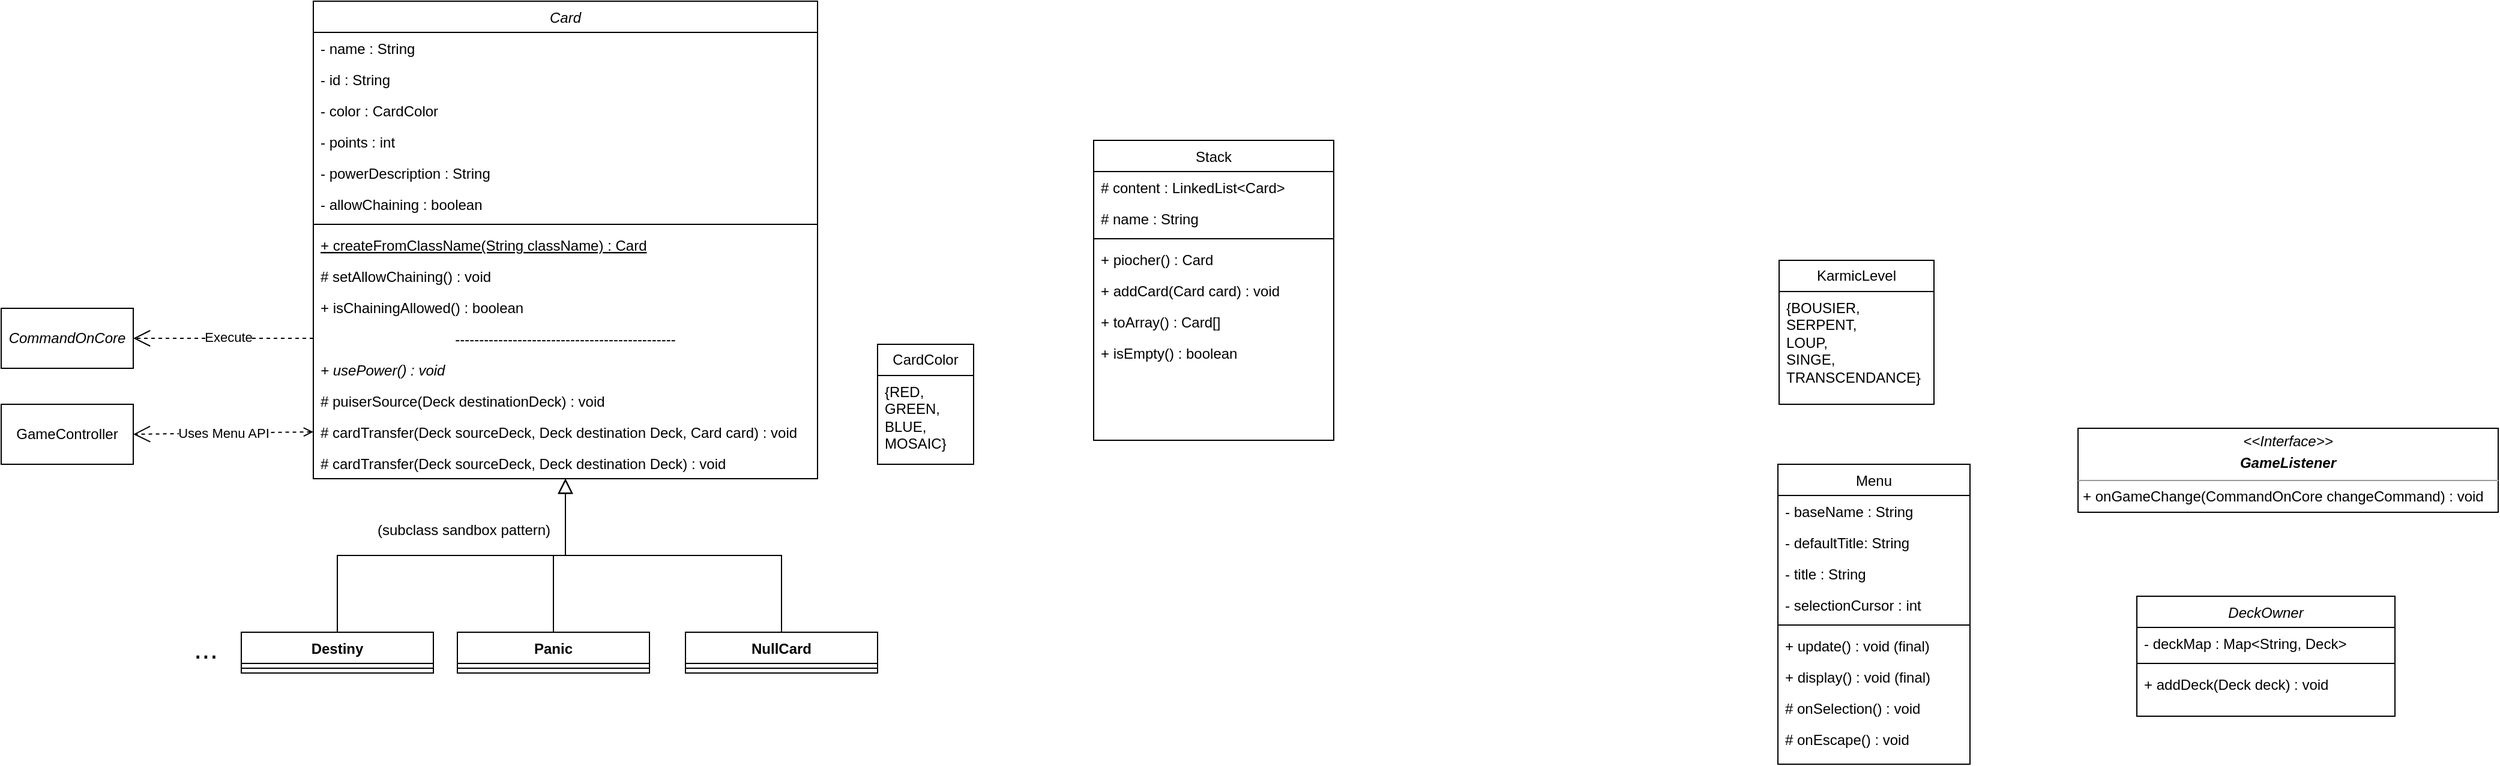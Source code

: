<mxfile version="22.1.21" type="github">
  <diagram id="C5RBs43oDa-KdzZeNtuy" name="Page-1">
    <mxGraphModel dx="989" dy="514" grid="1" gridSize="10" guides="1" tooltips="1" connect="1" arrows="1" fold="1" page="1" pageScale="1" pageWidth="827" pageHeight="1169" math="0" shadow="0">
      <root>
        <mxCell id="WIyWlLk6GJQsqaUBKTNV-0" />
        <mxCell id="WIyWlLk6GJQsqaUBKTNV-1" parent="WIyWlLk6GJQsqaUBKTNV-0" />
        <mxCell id="ZWqAunlyHG688bj_NlrF-0" value="KarmicLevel" style="swimlane;fontStyle=0;childLayout=stackLayout;horizontal=1;startSize=26;fillColor=none;horizontalStack=0;resizeParent=1;resizeParentMax=0;resizeLast=0;collapsible=1;marginBottom=0;whiteSpace=wrap;html=1;" vertex="1" parent="WIyWlLk6GJQsqaUBKTNV-1">
          <mxGeometry x="1691" y="310" width="129" height="120" as="geometry">
            <mxRectangle x="1484" y="360" width="130" height="30" as="alternateBounds" />
          </mxGeometry>
        </mxCell>
        <mxCell id="ZWqAunlyHG688bj_NlrF-1" value="{BOUSIER, SERPENT, &lt;br&gt;LOUP, &lt;br&gt;SINGE, TRANSCENDANCE}" style="text;strokeColor=none;fillColor=none;align=left;verticalAlign=top;spacingLeft=4;spacingRight=4;overflow=hidden;rotatable=0;points=[[0,0.5],[1,0.5]];portConstraint=eastwest;whiteSpace=wrap;html=1;" vertex="1" parent="ZWqAunlyHG688bj_NlrF-0">
          <mxGeometry y="26" width="129" height="94" as="geometry" />
        </mxCell>
        <mxCell id="ZWqAunlyHG688bj_NlrF-13" value="Menu" style="swimlane;fontStyle=0;align=center;verticalAlign=top;childLayout=stackLayout;horizontal=1;startSize=26;horizontalStack=0;resizeParent=1;resizeLast=0;collapsible=1;marginBottom=0;rounded=0;shadow=0;strokeWidth=1;" vertex="1" parent="WIyWlLk6GJQsqaUBKTNV-1">
          <mxGeometry x="1690" y="480" width="160" height="250" as="geometry">
            <mxRectangle x="130" y="380" width="160" height="26" as="alternateBounds" />
          </mxGeometry>
        </mxCell>
        <mxCell id="ZWqAunlyHG688bj_NlrF-14" value="- baseName : String" style="text;align=left;verticalAlign=top;spacingLeft=4;spacingRight=4;overflow=hidden;rotatable=0;points=[[0,0.5],[1,0.5]];portConstraint=eastwest;" vertex="1" parent="ZWqAunlyHG688bj_NlrF-13">
          <mxGeometry y="26" width="160" height="26" as="geometry" />
        </mxCell>
        <mxCell id="ZWqAunlyHG688bj_NlrF-15" value="- defaultTitle: String" style="text;align=left;verticalAlign=top;spacingLeft=4;spacingRight=4;overflow=hidden;rotatable=0;points=[[0,0.5],[1,0.5]];portConstraint=eastwest;" vertex="1" parent="ZWqAunlyHG688bj_NlrF-13">
          <mxGeometry y="52" width="160" height="26" as="geometry" />
        </mxCell>
        <mxCell id="ZWqAunlyHG688bj_NlrF-16" value="- title : String" style="text;align=left;verticalAlign=top;spacingLeft=4;spacingRight=4;overflow=hidden;rotatable=0;points=[[0,0.5],[1,0.5]];portConstraint=eastwest;" vertex="1" parent="ZWqAunlyHG688bj_NlrF-13">
          <mxGeometry y="78" width="160" height="26" as="geometry" />
        </mxCell>
        <mxCell id="ZWqAunlyHG688bj_NlrF-17" value="- selectionCursor : int" style="text;align=left;verticalAlign=top;spacingLeft=4;spacingRight=4;overflow=hidden;rotatable=0;points=[[0,0.5],[1,0.5]];portConstraint=eastwest;" vertex="1" parent="ZWqAunlyHG688bj_NlrF-13">
          <mxGeometry y="104" width="160" height="26" as="geometry" />
        </mxCell>
        <mxCell id="ZWqAunlyHG688bj_NlrF-18" value="" style="line;html=1;strokeWidth=1;align=left;verticalAlign=middle;spacingTop=-1;spacingLeft=3;spacingRight=3;rotatable=0;labelPosition=right;points=[];portConstraint=eastwest;" vertex="1" parent="ZWqAunlyHG688bj_NlrF-13">
          <mxGeometry y="130" width="160" height="8" as="geometry" />
        </mxCell>
        <mxCell id="ZWqAunlyHG688bj_NlrF-19" value="+ update() : void (final)" style="text;align=left;verticalAlign=top;spacingLeft=4;spacingRight=4;overflow=hidden;rotatable=0;points=[[0,0.5],[1,0.5]];portConstraint=eastwest;fontStyle=0" vertex="1" parent="ZWqAunlyHG688bj_NlrF-13">
          <mxGeometry y="138" width="160" height="26" as="geometry" />
        </mxCell>
        <mxCell id="ZWqAunlyHG688bj_NlrF-20" value="+ display() : void (final)" style="text;align=left;verticalAlign=top;spacingLeft=4;spacingRight=4;overflow=hidden;rotatable=0;points=[[0,0.5],[1,0.5]];portConstraint=eastwest;fontStyle=0" vertex="1" parent="ZWqAunlyHG688bj_NlrF-13">
          <mxGeometry y="164" width="160" height="26" as="geometry" />
        </mxCell>
        <mxCell id="ZWqAunlyHG688bj_NlrF-21" value="# onSelection() : void " style="text;align=left;verticalAlign=top;spacingLeft=4;spacingRight=4;overflow=hidden;rotatable=0;points=[[0,0.5],[1,0.5]];portConstraint=eastwest;fontStyle=0" vertex="1" parent="ZWqAunlyHG688bj_NlrF-13">
          <mxGeometry y="190" width="160" height="26" as="geometry" />
        </mxCell>
        <mxCell id="ZWqAunlyHG688bj_NlrF-22" value="# onEscape() : void " style="text;align=left;verticalAlign=top;spacingLeft=4;spacingRight=4;overflow=hidden;rotatable=0;points=[[0,0.5],[1,0.5]];portConstraint=eastwest;fontStyle=0" vertex="1" parent="ZWqAunlyHG688bj_NlrF-13">
          <mxGeometry y="216" width="160" height="24" as="geometry" />
        </mxCell>
        <mxCell id="ZWqAunlyHG688bj_NlrF-23" value="&lt;p style=&quot;margin:0px;margin-top:4px;text-align:center;&quot;&gt;&lt;i&gt;&amp;lt;&amp;lt;Interface&amp;gt;&amp;gt;&lt;/i&gt;&lt;br&gt;&lt;/p&gt;&lt;p style=&quot;margin:0px;margin-top:4px;text-align:center;&quot;&gt;&lt;i&gt;&lt;b&gt;GameListener&lt;/b&gt;&lt;/i&gt;&lt;/p&gt;&lt;hr size=&quot;1&quot;&gt;&lt;p style=&quot;margin:0px;margin-left:4px;&quot;&gt;+ onGameChange(CommandOnCore changeCommand) : void&lt;/p&gt;" style="verticalAlign=top;align=left;overflow=fill;fontSize=12;fontFamily=Helvetica;html=1;whiteSpace=wrap;" vertex="1" parent="WIyWlLk6GJQsqaUBKTNV-1">
          <mxGeometry x="1940" y="450" width="350" height="70" as="geometry" />
        </mxCell>
        <mxCell id="ZWqAunlyHG688bj_NlrF-24" value="DeckOwner" style="swimlane;fontStyle=2;align=center;verticalAlign=top;childLayout=stackLayout;horizontal=1;startSize=26;horizontalStack=0;resizeParent=1;resizeLast=0;collapsible=1;marginBottom=0;rounded=0;shadow=0;strokeWidth=1;" vertex="1" parent="WIyWlLk6GJQsqaUBKTNV-1">
          <mxGeometry x="1989" y="590" width="215" height="100" as="geometry">
            <mxRectangle x="860" y="770" width="160" height="26" as="alternateBounds" />
          </mxGeometry>
        </mxCell>
        <mxCell id="ZWqAunlyHG688bj_NlrF-25" value="- deckMap : Map&lt;String, Deck&gt;" style="text;align=left;verticalAlign=top;spacingLeft=4;spacingRight=4;overflow=hidden;rotatable=0;points=[[0,0.5],[1,0.5]];portConstraint=eastwest;" vertex="1" parent="ZWqAunlyHG688bj_NlrF-24">
          <mxGeometry y="26" width="215" height="26" as="geometry" />
        </mxCell>
        <mxCell id="ZWqAunlyHG688bj_NlrF-28" value="" style="line;html=1;strokeWidth=1;align=left;verticalAlign=middle;spacingTop=-1;spacingLeft=3;spacingRight=3;rotatable=0;labelPosition=right;points=[];portConstraint=eastwest;" vertex="1" parent="ZWqAunlyHG688bj_NlrF-24">
          <mxGeometry y="52" width="215" height="8" as="geometry" />
        </mxCell>
        <mxCell id="ZWqAunlyHG688bj_NlrF-30" value="+ addDeck(Deck deck) : void" style="text;align=left;verticalAlign=top;spacingLeft=4;spacingRight=4;overflow=hidden;rotatable=0;points=[[0,0.5],[1,0.5]];portConstraint=eastwest;rounded=0;shadow=0;html=0;" vertex="1" parent="ZWqAunlyHG688bj_NlrF-24">
          <mxGeometry y="60" width="215" height="26" as="geometry" />
        </mxCell>
        <mxCell id="ZWqAunlyHG688bj_NlrF-32" value="CardColor" style="swimlane;fontStyle=0;childLayout=stackLayout;horizontal=1;startSize=26;fillColor=none;horizontalStack=0;resizeParent=1;resizeParentMax=0;resizeLast=0;collapsible=1;marginBottom=0;whiteSpace=wrap;html=1;" vertex="1" parent="WIyWlLk6GJQsqaUBKTNV-1">
          <mxGeometry x="940" y="380" width="80" height="100" as="geometry">
            <mxRectangle x="1484" y="360" width="130" height="30" as="alternateBounds" />
          </mxGeometry>
        </mxCell>
        <mxCell id="ZWqAunlyHG688bj_NlrF-33" value="{RED,&lt;br&gt;GREEN,&lt;br&gt;BLUE,&lt;br&gt;MOSAIC}" style="text;strokeColor=none;fillColor=none;align=left;verticalAlign=top;spacingLeft=4;spacingRight=4;overflow=hidden;rotatable=0;points=[[0,0.5],[1,0.5]];portConstraint=eastwest;whiteSpace=wrap;html=1;" vertex="1" parent="ZWqAunlyHG688bj_NlrF-32">
          <mxGeometry y="26" width="80" height="74" as="geometry" />
        </mxCell>
        <mxCell id="ZWqAunlyHG688bj_NlrF-35" value="Card" style="swimlane;fontStyle=2;align=center;verticalAlign=top;childLayout=stackLayout;horizontal=1;startSize=26;horizontalStack=0;resizeParent=1;resizeLast=0;collapsible=1;marginBottom=0;rounded=0;shadow=0;strokeWidth=1;" vertex="1" parent="WIyWlLk6GJQsqaUBKTNV-1">
          <mxGeometry x="470" y="94" width="420" height="398" as="geometry">
            <mxRectangle x="470" y="94" width="160" height="26" as="alternateBounds" />
          </mxGeometry>
        </mxCell>
        <mxCell id="ZWqAunlyHG688bj_NlrF-36" value="- name : String" style="text;align=left;verticalAlign=top;spacingLeft=4;spacingRight=4;overflow=hidden;rotatable=0;points=[[0,0.5],[1,0.5]];portConstraint=eastwest;" vertex="1" parent="ZWqAunlyHG688bj_NlrF-35">
          <mxGeometry y="26" width="420" height="26" as="geometry" />
        </mxCell>
        <mxCell id="ZWqAunlyHG688bj_NlrF-39" value="- id : String" style="text;align=left;verticalAlign=top;spacingLeft=4;spacingRight=4;overflow=hidden;rotatable=0;points=[[0,0.5],[1,0.5]];portConstraint=eastwest;" vertex="1" parent="ZWqAunlyHG688bj_NlrF-35">
          <mxGeometry y="52" width="420" height="26" as="geometry" />
        </mxCell>
        <mxCell id="ZWqAunlyHG688bj_NlrF-41" value="- color : CardColor" style="text;align=left;verticalAlign=top;spacingLeft=4;spacingRight=4;overflow=hidden;rotatable=0;points=[[0,0.5],[1,0.5]];portConstraint=eastwest;" vertex="1" parent="ZWqAunlyHG688bj_NlrF-35">
          <mxGeometry y="78" width="420" height="26" as="geometry" />
        </mxCell>
        <mxCell id="ZWqAunlyHG688bj_NlrF-43" value="- points : int" style="text;align=left;verticalAlign=top;spacingLeft=4;spacingRight=4;overflow=hidden;rotatable=0;points=[[0,0.5],[1,0.5]];portConstraint=eastwest;" vertex="1" parent="ZWqAunlyHG688bj_NlrF-35">
          <mxGeometry y="104" width="420" height="26" as="geometry" />
        </mxCell>
        <mxCell id="ZWqAunlyHG688bj_NlrF-42" value="- powerDescription : String" style="text;align=left;verticalAlign=top;spacingLeft=4;spacingRight=4;overflow=hidden;rotatable=0;points=[[0,0.5],[1,0.5]];portConstraint=eastwest;" vertex="1" parent="ZWqAunlyHG688bj_NlrF-35">
          <mxGeometry y="130" width="420" height="26" as="geometry" />
        </mxCell>
        <mxCell id="ZWqAunlyHG688bj_NlrF-40" value="- allowChaining : boolean" style="text;align=left;verticalAlign=top;spacingLeft=4;spacingRight=4;overflow=hidden;rotatable=0;points=[[0,0.5],[1,0.5]];portConstraint=eastwest;" vertex="1" parent="ZWqAunlyHG688bj_NlrF-35">
          <mxGeometry y="156" width="420" height="26" as="geometry" />
        </mxCell>
        <mxCell id="ZWqAunlyHG688bj_NlrF-37" value="" style="line;html=1;strokeWidth=1;align=left;verticalAlign=middle;spacingTop=-1;spacingLeft=3;spacingRight=3;rotatable=0;labelPosition=right;points=[];portConstraint=eastwest;" vertex="1" parent="ZWqAunlyHG688bj_NlrF-35">
          <mxGeometry y="182" width="420" height="8" as="geometry" />
        </mxCell>
        <mxCell id="ZWqAunlyHG688bj_NlrF-44" value="+ createFromClassName(String className) : Card" style="text;align=left;verticalAlign=top;spacingLeft=4;spacingRight=4;overflow=hidden;rotatable=0;points=[[0,0.5],[1,0.5]];portConstraint=eastwest;fontStyle=4" vertex="1" parent="ZWqAunlyHG688bj_NlrF-35">
          <mxGeometry y="190" width="420" height="26" as="geometry" />
        </mxCell>
        <mxCell id="ZWqAunlyHG688bj_NlrF-45" value="# setAllowChaining() : void" style="text;align=left;verticalAlign=top;spacingLeft=4;spacingRight=4;overflow=hidden;rotatable=0;points=[[0,0.5],[1,0.5]];portConstraint=eastwest;" vertex="1" parent="ZWqAunlyHG688bj_NlrF-35">
          <mxGeometry y="216" width="420" height="26" as="geometry" />
        </mxCell>
        <mxCell id="ZWqAunlyHG688bj_NlrF-46" value="+ isChainingAllowed() : boolean" style="text;align=left;verticalAlign=top;spacingLeft=4;spacingRight=4;overflow=hidden;rotatable=0;points=[[0,0.5],[1,0.5]];portConstraint=eastwest;" vertex="1" parent="ZWqAunlyHG688bj_NlrF-35">
          <mxGeometry y="242" width="420" height="26" as="geometry" />
        </mxCell>
        <mxCell id="ZWqAunlyHG688bj_NlrF-47" value="----------------------------------------------" style="text;align=center;verticalAlign=top;spacingLeft=4;spacingRight=4;overflow=hidden;rotatable=0;points=[[0,0.5],[1,0.5]];portConstraint=eastwest;" vertex="1" parent="ZWqAunlyHG688bj_NlrF-35">
          <mxGeometry y="268" width="420" height="26" as="geometry" />
        </mxCell>
        <mxCell id="ZWqAunlyHG688bj_NlrF-48" value="+ usePower() : void" style="text;align=left;verticalAlign=top;spacingLeft=4;spacingRight=4;overflow=hidden;rotatable=0;points=[[0,0.5],[1,0.5]];portConstraint=eastwest;fontStyle=2" vertex="1" parent="ZWqAunlyHG688bj_NlrF-35">
          <mxGeometry y="294" width="420" height="26" as="geometry" />
        </mxCell>
        <mxCell id="ZWqAunlyHG688bj_NlrF-49" value="# puiserSource(Deck destinationDeck) : void" style="text;align=left;verticalAlign=top;spacingLeft=4;spacingRight=4;overflow=hidden;rotatable=0;points=[[0,0.5],[1,0.5]];portConstraint=eastwest;" vertex="1" parent="ZWqAunlyHG688bj_NlrF-35">
          <mxGeometry y="320" width="420" height="26" as="geometry" />
        </mxCell>
        <mxCell id="ZWqAunlyHG688bj_NlrF-52" value="# cardTransfer(Deck sourceDeck, Deck destination Deck, Card card) : void" style="text;align=left;verticalAlign=top;spacingLeft=4;spacingRight=4;overflow=hidden;rotatable=0;points=[[0,0.5],[1,0.5]];portConstraint=eastwest;" vertex="1" parent="ZWqAunlyHG688bj_NlrF-35">
          <mxGeometry y="346" width="420" height="26" as="geometry" />
        </mxCell>
        <mxCell id="ZWqAunlyHG688bj_NlrF-53" value="# cardTransfer(Deck sourceDeck, Deck destination Deck) : void" style="text;align=left;verticalAlign=top;spacingLeft=4;spacingRight=4;overflow=hidden;rotatable=0;points=[[0,0.5],[1,0.5]];portConstraint=eastwest;" vertex="1" parent="ZWqAunlyHG688bj_NlrF-35">
          <mxGeometry y="372" width="420" height="26" as="geometry" />
        </mxCell>
        <mxCell id="ZWqAunlyHG688bj_NlrF-50" value="&lt;i&gt;CommandOnCore&lt;/i&gt;" style="html=1;whiteSpace=wrap;" vertex="1" parent="WIyWlLk6GJQsqaUBKTNV-1">
          <mxGeometry x="210" y="350" width="110" height="50" as="geometry" />
        </mxCell>
        <mxCell id="ZWqAunlyHG688bj_NlrF-51" value="GameController" style="html=1;whiteSpace=wrap;" vertex="1" parent="WIyWlLk6GJQsqaUBKTNV-1">
          <mxGeometry x="210" y="430" width="110" height="50" as="geometry" />
        </mxCell>
        <mxCell id="ZWqAunlyHG688bj_NlrF-54" value="Destiny" style="swimlane;fontStyle=1;align=center;verticalAlign=top;childLayout=stackLayout;horizontal=1;startSize=26;horizontalStack=0;resizeParent=1;resizeParentMax=0;resizeLast=0;collapsible=1;marginBottom=0;whiteSpace=wrap;html=1;" vertex="1" parent="WIyWlLk6GJQsqaUBKTNV-1">
          <mxGeometry x="410" y="620" width="160" height="34" as="geometry" />
        </mxCell>
        <mxCell id="ZWqAunlyHG688bj_NlrF-55" value="" style="line;strokeWidth=1;fillColor=none;align=left;verticalAlign=middle;spacingTop=-1;spacingLeft=3;spacingRight=3;rotatable=0;labelPosition=right;points=[];portConstraint=eastwest;strokeColor=inherit;" vertex="1" parent="ZWqAunlyHG688bj_NlrF-54">
          <mxGeometry y="26" width="160" height="8" as="geometry" />
        </mxCell>
        <mxCell id="ZWqAunlyHG688bj_NlrF-56" value="Panic" style="swimlane;fontStyle=1;align=center;verticalAlign=top;childLayout=stackLayout;horizontal=1;startSize=26;horizontalStack=0;resizeParent=1;resizeParentMax=0;resizeLast=0;collapsible=1;marginBottom=0;whiteSpace=wrap;html=1;" vertex="1" parent="WIyWlLk6GJQsqaUBKTNV-1">
          <mxGeometry x="590" y="620" width="160" height="34" as="geometry" />
        </mxCell>
        <mxCell id="ZWqAunlyHG688bj_NlrF-57" value="" style="line;strokeWidth=1;fillColor=none;align=left;verticalAlign=middle;spacingTop=-1;spacingLeft=3;spacingRight=3;rotatable=0;labelPosition=right;points=[];portConstraint=eastwest;strokeColor=inherit;" vertex="1" parent="ZWqAunlyHG688bj_NlrF-56">
          <mxGeometry y="26" width="160" height="8" as="geometry" />
        </mxCell>
        <mxCell id="ZWqAunlyHG688bj_NlrF-58" value="NullCard" style="swimlane;fontStyle=1;align=center;verticalAlign=top;childLayout=stackLayout;horizontal=1;startSize=26;horizontalStack=0;resizeParent=1;resizeParentMax=0;resizeLast=0;collapsible=1;marginBottom=0;whiteSpace=wrap;html=1;" vertex="1" parent="WIyWlLk6GJQsqaUBKTNV-1">
          <mxGeometry x="780" y="620" width="160" height="34" as="geometry" />
        </mxCell>
        <mxCell id="ZWqAunlyHG688bj_NlrF-59" value="" style="line;strokeWidth=1;fillColor=none;align=left;verticalAlign=middle;spacingTop=-1;spacingLeft=3;spacingRight=3;rotatable=0;labelPosition=right;points=[];portConstraint=eastwest;strokeColor=inherit;" vertex="1" parent="ZWqAunlyHG688bj_NlrF-58">
          <mxGeometry y="26" width="160" height="8" as="geometry" />
        </mxCell>
        <mxCell id="ZWqAunlyHG688bj_NlrF-60" value="" style="endArrow=block;endSize=10;endFill=0;shadow=0;strokeWidth=1;rounded=0;edgeStyle=elbowEdgeStyle;elbow=vertical;exitX=0.5;exitY=0;exitDx=0;exitDy=0;entryX=0.5;entryY=1;entryDx=0;entryDy=0;" edge="1" parent="WIyWlLk6GJQsqaUBKTNV-1" source="ZWqAunlyHG688bj_NlrF-54" target="ZWqAunlyHG688bj_NlrF-35">
          <mxGeometry width="160" relative="1" as="geometry">
            <mxPoint x="900" y="632" as="sourcePoint" />
            <mxPoint x="570" y="140" as="targetPoint" />
          </mxGeometry>
        </mxCell>
        <mxCell id="ZWqAunlyHG688bj_NlrF-61" value="" style="endArrow=block;endSize=10;endFill=0;shadow=0;strokeWidth=1;rounded=0;edgeStyle=elbowEdgeStyle;elbow=vertical;exitX=0.5;exitY=0;exitDx=0;exitDy=0;entryX=0.5;entryY=1;entryDx=0;entryDy=0;" edge="1" parent="WIyWlLk6GJQsqaUBKTNV-1" source="ZWqAunlyHG688bj_NlrF-56" target="ZWqAunlyHG688bj_NlrF-35">
          <mxGeometry width="160" relative="1" as="geometry">
            <mxPoint x="500" y="630" as="sourcePoint" />
            <mxPoint x="600" y="140" as="targetPoint" />
          </mxGeometry>
        </mxCell>
        <mxCell id="ZWqAunlyHG688bj_NlrF-62" value="" style="endArrow=block;endSize=10;endFill=0;shadow=0;strokeWidth=1;rounded=0;edgeStyle=elbowEdgeStyle;elbow=vertical;exitX=0.5;exitY=0;exitDx=0;exitDy=0;entryX=0.5;entryY=1;entryDx=0;entryDy=0;" edge="1" parent="WIyWlLk6GJQsqaUBKTNV-1" source="ZWqAunlyHG688bj_NlrF-58" target="ZWqAunlyHG688bj_NlrF-35">
          <mxGeometry width="160" relative="1" as="geometry">
            <mxPoint x="680" y="630" as="sourcePoint" />
            <mxPoint x="560" y="190" as="targetPoint" />
          </mxGeometry>
        </mxCell>
        <mxCell id="ZWqAunlyHG688bj_NlrF-63" value="&lt;font style=&quot;font-size: 24px;&quot;&gt;...&lt;/font&gt;" style="text;html=1;align=center;verticalAlign=middle;resizable=0;points=[];autosize=1;strokeColor=none;fillColor=none;" vertex="1" parent="WIyWlLk6GJQsqaUBKTNV-1">
          <mxGeometry x="360" y="614" width="40" height="40" as="geometry" />
        </mxCell>
        <mxCell id="ZWqAunlyHG688bj_NlrF-64" value="(subclass sandbox pattern)" style="text;html=1;align=center;verticalAlign=middle;resizable=0;points=[];autosize=1;strokeColor=none;fillColor=none;" vertex="1" parent="WIyWlLk6GJQsqaUBKTNV-1">
          <mxGeometry x="510" y="520" width="170" height="30" as="geometry" />
        </mxCell>
        <mxCell id="ZWqAunlyHG688bj_NlrF-65" value="Uses Menu API" style="endArrow=open;endSize=12;dashed=1;html=1;rounded=0;entryX=1;entryY=0.5;entryDx=0;entryDy=0;exitX=0;exitY=0.5;exitDx=0;exitDy=0;startArrow=open;startFill=0;targetPerimeterSpacing=12;sourcePerimeterSpacing=6;" edge="1" parent="WIyWlLk6GJQsqaUBKTNV-1" source="ZWqAunlyHG688bj_NlrF-52" target="ZWqAunlyHG688bj_NlrF-51">
          <mxGeometry width="160" relative="1" as="geometry">
            <mxPoint x="50" y="450" as="sourcePoint" />
            <mxPoint x="332" y="451" as="targetPoint" />
          </mxGeometry>
        </mxCell>
        <mxCell id="ZWqAunlyHG688bj_NlrF-66" value="Execute" style="endArrow=open;endSize=12;dashed=1;html=1;rounded=0;exitX=0;exitY=0.5;exitDx=0;exitDy=0;" edge="1" parent="WIyWlLk6GJQsqaUBKTNV-1" source="ZWqAunlyHG688bj_NlrF-47" target="ZWqAunlyHG688bj_NlrF-50">
          <mxGeometry x="-0.045" y="-1" width="160" relative="1" as="geometry">
            <mxPoint x="400" y="289.5" as="sourcePoint" />
            <mxPoint x="399" y="500.5" as="targetPoint" />
            <mxPoint as="offset" />
          </mxGeometry>
        </mxCell>
        <mxCell id="ZWqAunlyHG688bj_NlrF-67" value="Stack" style="swimlane;fontStyle=0;align=center;verticalAlign=top;childLayout=stackLayout;horizontal=1;startSize=26;horizontalStack=0;resizeParent=1;resizeLast=0;collapsible=1;marginBottom=0;rounded=0;shadow=0;strokeWidth=1;" vertex="1" parent="WIyWlLk6GJQsqaUBKTNV-1">
          <mxGeometry x="1120" y="210" width="200" height="250" as="geometry">
            <mxRectangle x="130" y="380" width="160" height="26" as="alternateBounds" />
          </mxGeometry>
        </mxCell>
        <mxCell id="ZWqAunlyHG688bj_NlrF-68" value="# content : LinkedList&lt;Card&gt;" style="text;align=left;verticalAlign=top;spacingLeft=4;spacingRight=4;overflow=hidden;rotatable=0;points=[[0,0.5],[1,0.5]];portConstraint=eastwest;" vertex="1" parent="ZWqAunlyHG688bj_NlrF-67">
          <mxGeometry y="26" width="200" height="26" as="geometry" />
        </mxCell>
        <mxCell id="ZWqAunlyHG688bj_NlrF-69" value="# name : String" style="text;align=left;verticalAlign=top;spacingLeft=4;spacingRight=4;overflow=hidden;rotatable=0;points=[[0,0.5],[1,0.5]];portConstraint=eastwest;" vertex="1" parent="ZWqAunlyHG688bj_NlrF-67">
          <mxGeometry y="52" width="200" height="26" as="geometry" />
        </mxCell>
        <mxCell id="ZWqAunlyHG688bj_NlrF-72" value="" style="line;html=1;strokeWidth=1;align=left;verticalAlign=middle;spacingTop=-1;spacingLeft=3;spacingRight=3;rotatable=0;labelPosition=right;points=[];portConstraint=eastwest;" vertex="1" parent="ZWqAunlyHG688bj_NlrF-67">
          <mxGeometry y="78" width="200" height="8" as="geometry" />
        </mxCell>
        <mxCell id="ZWqAunlyHG688bj_NlrF-73" value="+ piocher() : Card" style="text;align=left;verticalAlign=top;spacingLeft=4;spacingRight=4;overflow=hidden;rotatable=0;points=[[0,0.5],[1,0.5]];portConstraint=eastwest;fontStyle=0" vertex="1" parent="ZWqAunlyHG688bj_NlrF-67">
          <mxGeometry y="86" width="200" height="26" as="geometry" />
        </mxCell>
        <mxCell id="ZWqAunlyHG688bj_NlrF-74" value="+ addCard(Card card) : void" style="text;align=left;verticalAlign=top;spacingLeft=4;spacingRight=4;overflow=hidden;rotatable=0;points=[[0,0.5],[1,0.5]];portConstraint=eastwest;fontStyle=0" vertex="1" parent="ZWqAunlyHG688bj_NlrF-67">
          <mxGeometry y="112" width="200" height="26" as="geometry" />
        </mxCell>
        <mxCell id="ZWqAunlyHG688bj_NlrF-77" value="+ toArray() : Card[]" style="text;align=left;verticalAlign=top;spacingLeft=4;spacingRight=4;overflow=hidden;rotatable=0;points=[[0,0.5],[1,0.5]];portConstraint=eastwest;fontStyle=0" vertex="1" parent="ZWqAunlyHG688bj_NlrF-67">
          <mxGeometry y="138" width="200" height="26" as="geometry" />
        </mxCell>
        <mxCell id="ZWqAunlyHG688bj_NlrF-78" value="+ isEmpty() : boolean" style="text;align=left;verticalAlign=top;spacingLeft=4;spacingRight=4;overflow=hidden;rotatable=0;points=[[0,0.5],[1,0.5]];portConstraint=eastwest;fontStyle=0" vertex="1" parent="ZWqAunlyHG688bj_NlrF-67">
          <mxGeometry y="164" width="200" height="26" as="geometry" />
        </mxCell>
      </root>
    </mxGraphModel>
  </diagram>
</mxfile>
